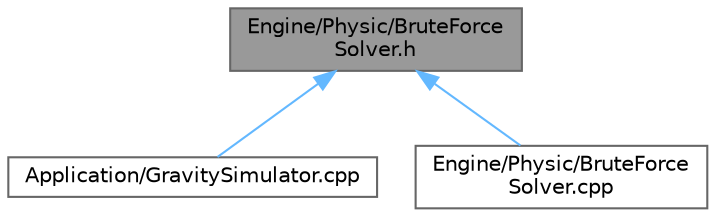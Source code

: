 digraph "Engine/Physic/BruteForceSolver.h"
{
 // LATEX_PDF_SIZE
  bgcolor="transparent";
  edge [fontname=Helvetica,fontsize=10,labelfontname=Helvetica,labelfontsize=10];
  node [fontname=Helvetica,fontsize=10,shape=box,height=0.2,width=0.4];
  Node1 [id="Node000001",label="Engine/Physic/BruteForce\lSolver.h",height=0.2,width=0.4,color="gray40", fillcolor="grey60", style="filled", fontcolor="black",tooltip="Implementa un solver de simulación física usando el enfoque de fuerza bruta."];
  Node1 -> Node2 [id="edge1_Node000001_Node000002",dir="back",color="steelblue1",style="solid",tooltip=" "];
  Node2 [id="Node000002",label="Application/GravitySimulator.cpp",height=0.2,width=0.4,color="grey40", fillcolor="white", style="filled",URL="$_gravity_simulator_8cpp.html",tooltip=" "];
  Node1 -> Node3 [id="edge2_Node000001_Node000003",dir="back",color="steelblue1",style="solid",tooltip=" "];
  Node3 [id="Node000003",label="Engine/Physic/BruteForce\lSolver.cpp",height=0.2,width=0.4,color="grey40", fillcolor="white", style="filled",URL="$_brute_force_solver_8cpp.html",tooltip=" "];
}
